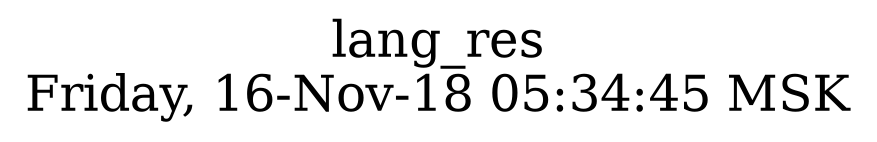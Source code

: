 digraph G {
graph [
  fontsize="24";
  label="lang_res\nFriday, 16-Nov-18 05:34:45 MSK";
  nojustify=true;
  ordering=out;
  rankdir=LR;
  size="30";
];
}
